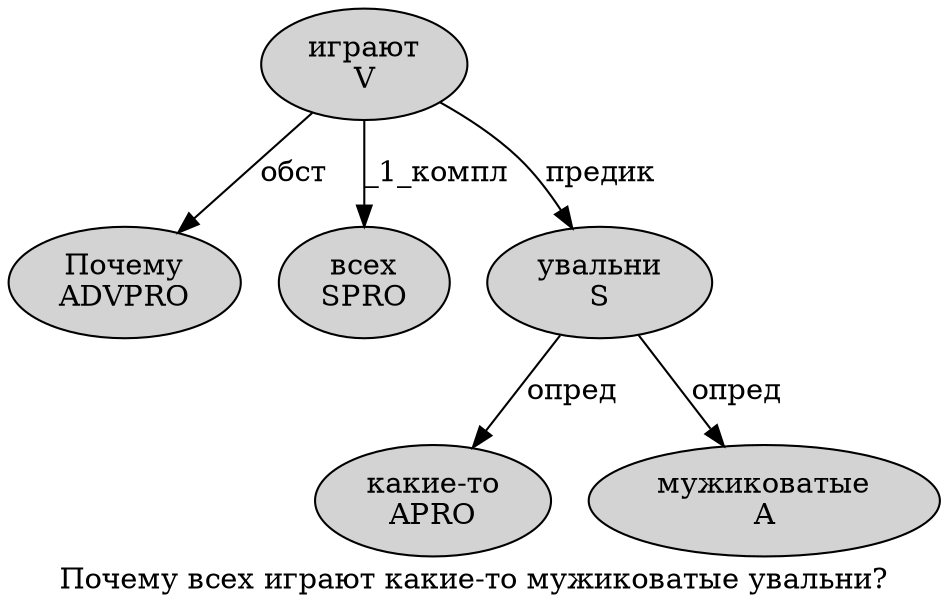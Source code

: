 digraph SENTENCE_3809 {
	graph [label="Почему всех играют какие-то мужиковатые увальни?"]
	node [style=filled]
		0 [label="Почему
ADVPRO" color="" fillcolor=lightgray penwidth=1 shape=ellipse]
		1 [label="всех
SPRO" color="" fillcolor=lightgray penwidth=1 shape=ellipse]
		2 [label="играют
V" color="" fillcolor=lightgray penwidth=1 shape=ellipse]
		3 [label="какие-то
APRO" color="" fillcolor=lightgray penwidth=1 shape=ellipse]
		4 [label="мужиковатые
A" color="" fillcolor=lightgray penwidth=1 shape=ellipse]
		5 [label="увальни
S" color="" fillcolor=lightgray penwidth=1 shape=ellipse]
			2 -> 0 [label="обст"]
			2 -> 1 [label="_1_компл"]
			2 -> 5 [label="предик"]
			5 -> 3 [label="опред"]
			5 -> 4 [label="опред"]
}